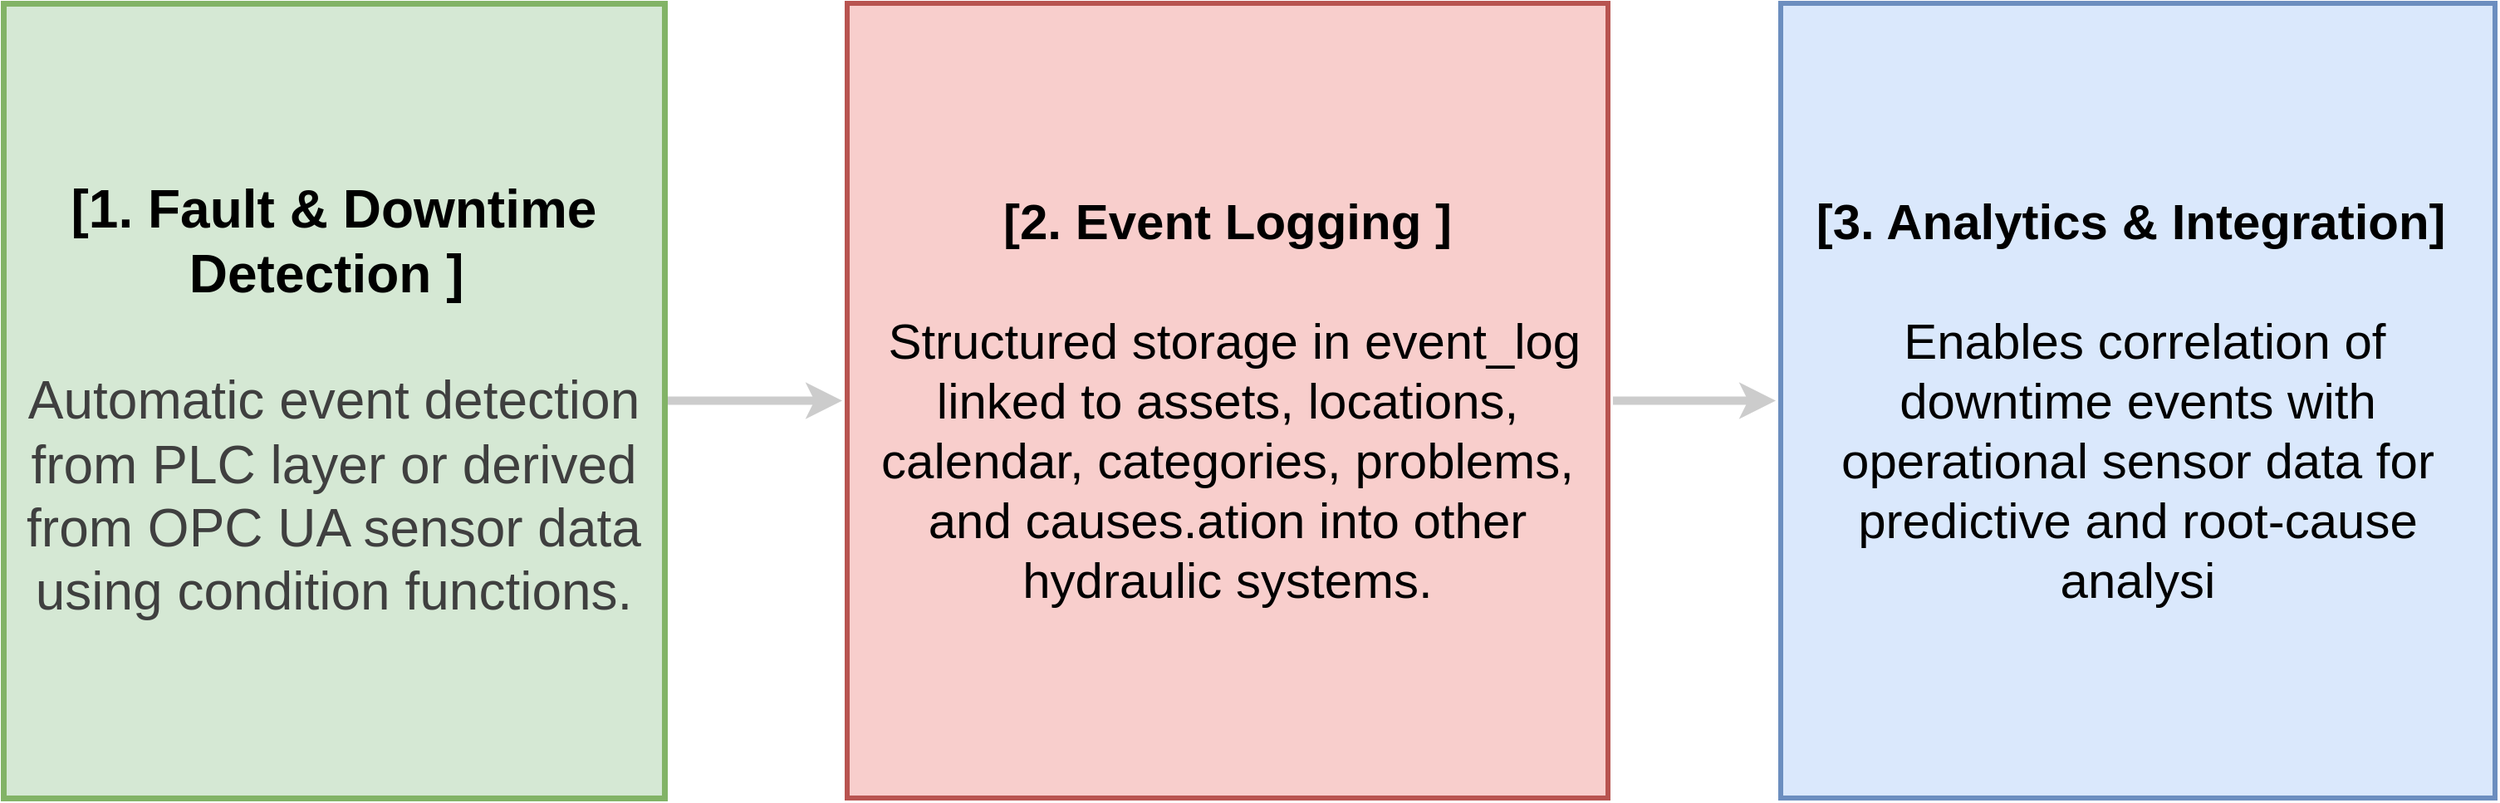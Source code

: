 <mxfile>
    <diagram id="sjHTkaefTdHyTktNE4JX" name="Page-1">
        <mxGraphModel dx="2758" dy="1948" grid="1" gridSize="10" guides="1" tooltips="1" connect="1" arrows="1" fold="1" page="1" pageScale="1" pageWidth="1654" pageHeight="1169" math="0" shadow="0">
            <root>
                <mxCell id="0"/>
                <mxCell id="1" parent="0"/>
                <mxCell id="2" style="edgeStyle=none;html=1;exitX=1;exitY=0.5;exitDx=0;exitDy=0;entryX=0;entryY=0.5;entryDx=0;entryDy=0;strokeWidth=5;strokeColor=#CCCCCC;" edge="1" parent="1" source="3" target="6">
                    <mxGeometry relative="1" as="geometry"/>
                </mxCell>
                <mxCell id="3" value="&lt;strong data-end=&quot;212&quot; data-start=&quot;176&quot;&gt;[1. Fault &amp;amp; Downtime Detection ]&lt;/strong&gt;&lt;strong style=&quot;color: rgb(63, 63, 63); background-color: transparent;&quot; data-end=&quot;212&quot; data-start=&quot;176&quot;&gt;&amp;nbsp;&lt;/strong&gt;&lt;div&gt;&lt;span style=&quot;color: rgb(63, 63, 63); background-color: transparent;&quot;&gt;&amp;nbsp;&lt;/span&gt;&lt;div&gt;&lt;span style=&quot;color: rgb(63, 63, 63); background-color: transparent;&quot;&gt;Automatic event detection from PLC layer or derived from OPC UA sensor data using condition functions.&lt;/span&gt;&lt;/div&gt;&lt;/div&gt;" style="rounded=0;whiteSpace=wrap;html=1;strokeColor=#82b366;strokeWidth=3.5;fontSize=32;perimeterSpacing=2;fillColor=#d5e8d4;" vertex="1" parent="1">
                    <mxGeometry x="90" y="340" width="398" height="478.5" as="geometry"/>
                </mxCell>
                <mxCell id="4" value="&lt;strong data-end=&quot;484&quot; data-start=&quot;451&quot;&gt;[3. Analytics &amp;amp; Integration]&amp;nbsp;&lt;/strong&gt;&lt;div&gt;&lt;br&gt;&lt;/div&gt;&lt;div&gt;&amp;nbsp;Enables correlation of downtime events with operational sensor data for predictive and root-cause analysi&lt;/div&gt;" style="rounded=0;whiteSpace=wrap;html=1;strokeColor=#6c8ebf;strokeWidth=3;fontSize=30;perimeterSpacing=3;fillColor=#dae8fc;" vertex="1" parent="1">
                    <mxGeometry x="1160" y="340" width="430" height="478.5" as="geometry"/>
                </mxCell>
                <mxCell id="5" style="edgeStyle=none;html=1;exitX=1;exitY=0.5;exitDx=0;exitDy=0;entryX=0;entryY=0.5;entryDx=0;entryDy=0;strokeWidth=5;strokeColor=#CCCCCC;" edge="1" parent="1" source="6" target="4">
                    <mxGeometry relative="1" as="geometry"/>
                </mxCell>
                <mxCell id="6" value="&lt;b&gt;[2. Event Logging ]&lt;/b&gt;&lt;div&gt;&lt;b&gt;&lt;br&gt;&lt;/b&gt;&lt;div&gt;&amp;nbsp;Structured storage in event_log linked to assets, locations, calendar, categories, problems, and causes.ation into other hydraulic systems.&lt;/div&gt;&lt;/div&gt;" style="rounded=0;whiteSpace=wrap;html=1;strokeWidth=3;strokeColor=#b85450;fontSize=30;perimeterSpacing=3;fillColor=#f8cecc;" vertex="1" parent="1">
                    <mxGeometry x="598" y="340" width="458" height="478.5" as="geometry"/>
                </mxCell>
            </root>
        </mxGraphModel>
    </diagram>
</mxfile>